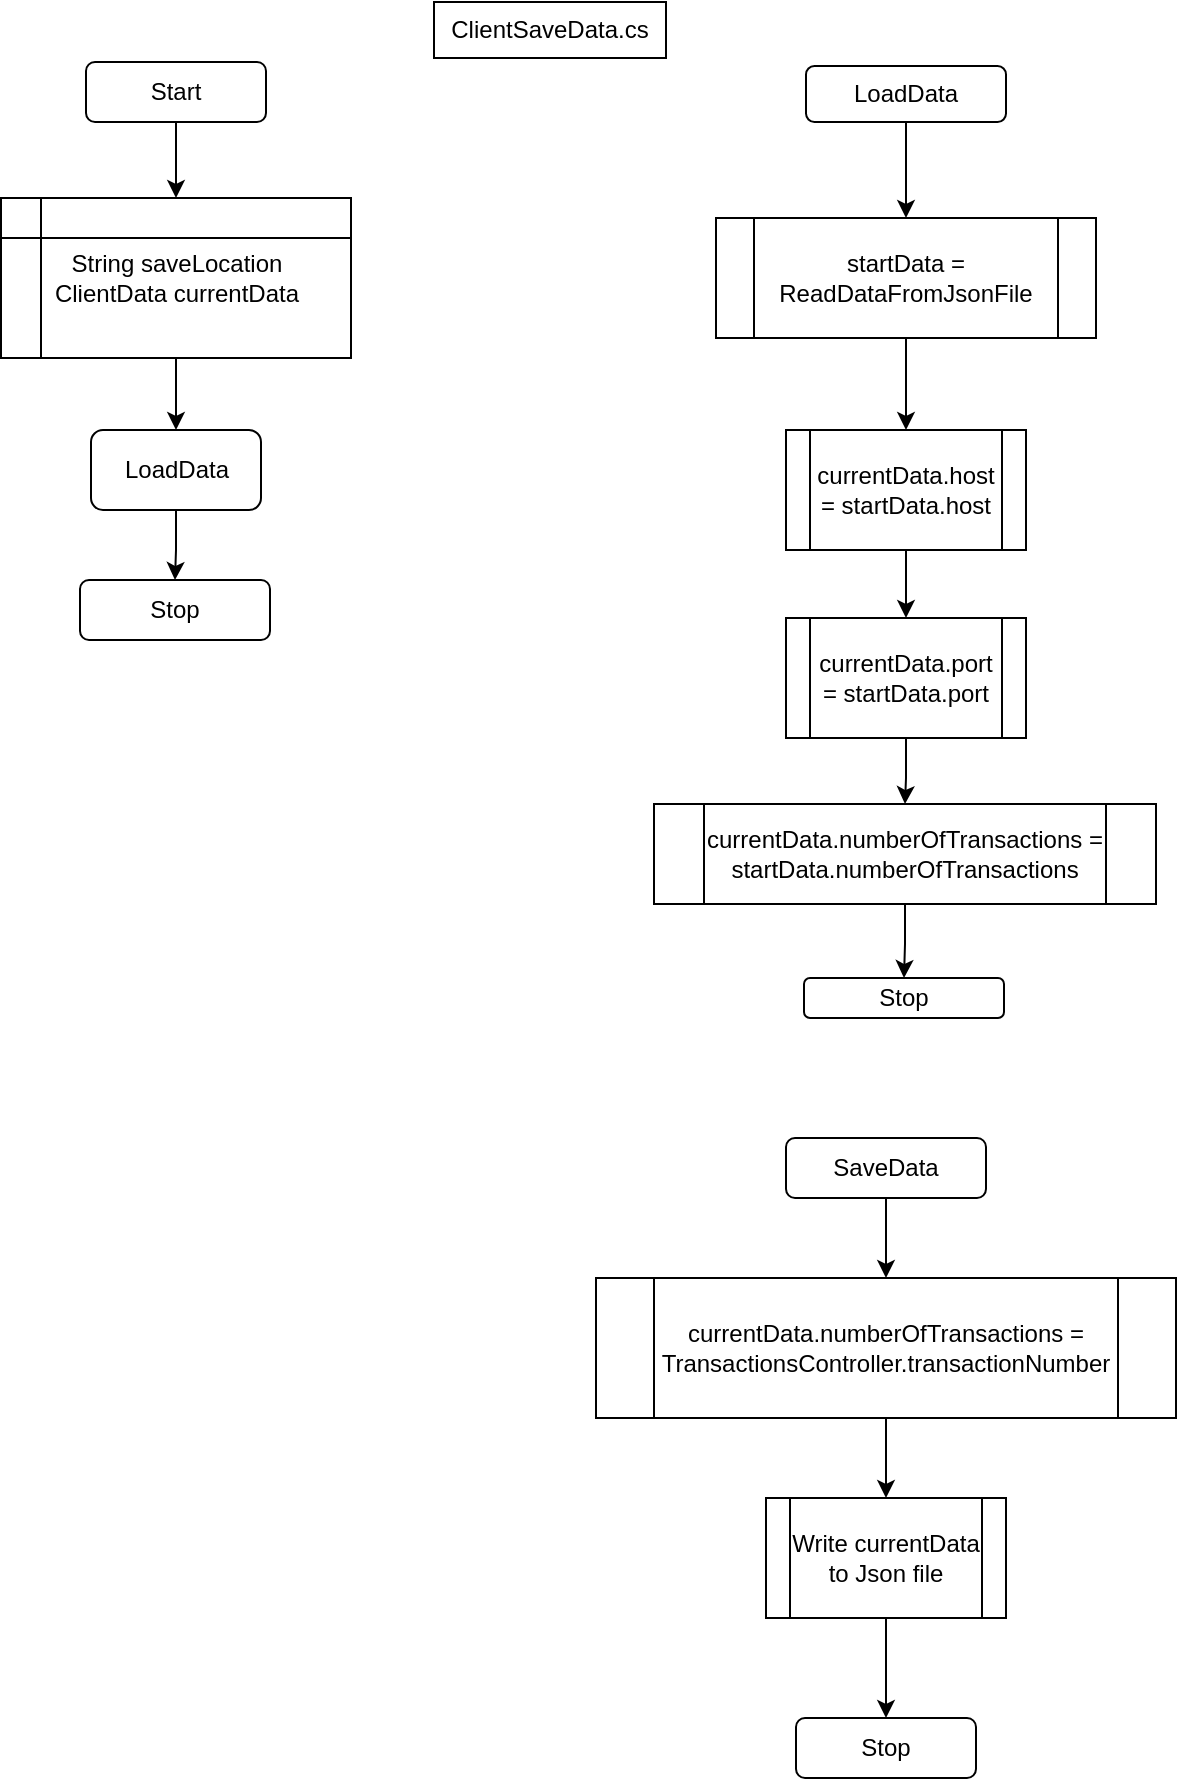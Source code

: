<mxfile version="20.3.0" type="device"><diagram id="CEXuB3byfZWBINGKoxxW" name="Page-1"><mxGraphModel dx="630" dy="537" grid="1" gridSize="10" guides="1" tooltips="1" connect="1" arrows="1" fold="1" page="1" pageScale="1" pageWidth="827" pageHeight="1169" math="0" shadow="0"><root><mxCell id="0"/><mxCell id="1" parent="0"/><mxCell id="O26M3i70s4ZZ7Xa3lRKe-5" style="edgeStyle=orthogonalEdgeStyle;rounded=0;orthogonalLoop=1;jettySize=auto;html=1;" parent="1" source="O26M3i70s4ZZ7Xa3lRKe-1" target="O26M3i70s4ZZ7Xa3lRKe-2" edge="1"><mxGeometry relative="1" as="geometry"/></mxCell><mxCell id="O26M3i70s4ZZ7Xa3lRKe-1" value="Start" style="rounded=1;whiteSpace=wrap;html=1;" parent="1" vertex="1"><mxGeometry x="120" y="42" width="90" height="30" as="geometry"/></mxCell><mxCell id="O26M3i70s4ZZ7Xa3lRKe-6" style="edgeStyle=orthogonalEdgeStyle;rounded=0;orthogonalLoop=1;jettySize=auto;html=1;" parent="1" source="O26M3i70s4ZZ7Xa3lRKe-2" target="O26M3i70s4ZZ7Xa3lRKe-3" edge="1"><mxGeometry relative="1" as="geometry"/></mxCell><mxCell id="O26M3i70s4ZZ7Xa3lRKe-2" value="String saveLocation&lt;br&gt;ClientData currentData" style="shape=internalStorage;whiteSpace=wrap;html=1;backgroundOutline=1;" parent="1" vertex="1"><mxGeometry x="77.5" y="110" width="175" height="80" as="geometry"/></mxCell><mxCell id="O26M3i70s4ZZ7Xa3lRKe-7" style="edgeStyle=orthogonalEdgeStyle;rounded=0;orthogonalLoop=1;jettySize=auto;html=1;" parent="1" source="O26M3i70s4ZZ7Xa3lRKe-3" target="O26M3i70s4ZZ7Xa3lRKe-4" edge="1"><mxGeometry relative="1" as="geometry"/></mxCell><mxCell id="O26M3i70s4ZZ7Xa3lRKe-3" value="LoadData" style="rounded=1;whiteSpace=wrap;html=1;" parent="1" vertex="1"><mxGeometry x="122.5" y="226" width="85" height="40" as="geometry"/></mxCell><mxCell id="O26M3i70s4ZZ7Xa3lRKe-4" value="Stop" style="rounded=1;whiteSpace=wrap;html=1;" parent="1" vertex="1"><mxGeometry x="117" y="301" width="95" height="30" as="geometry"/></mxCell><mxCell id="O26M3i70s4ZZ7Xa3lRKe-13" style="edgeStyle=orthogonalEdgeStyle;rounded=0;orthogonalLoop=1;jettySize=auto;html=1;entryX=0.5;entryY=0;entryDx=0;entryDy=0;" parent="1" source="O26M3i70s4ZZ7Xa3lRKe-8" target="O26M3i70s4ZZ7Xa3lRKe-9" edge="1"><mxGeometry relative="1" as="geometry"/></mxCell><mxCell id="O26M3i70s4ZZ7Xa3lRKe-8" value="LoadData" style="rounded=1;whiteSpace=wrap;html=1;" parent="1" vertex="1"><mxGeometry x="480" y="44" width="100" height="28" as="geometry"/></mxCell><mxCell id="O26M3i70s4ZZ7Xa3lRKe-14" style="edgeStyle=orthogonalEdgeStyle;rounded=0;orthogonalLoop=1;jettySize=auto;html=1;entryX=0.5;entryY=0;entryDx=0;entryDy=0;" parent="1" source="O26M3i70s4ZZ7Xa3lRKe-9" target="O26M3i70s4ZZ7Xa3lRKe-10" edge="1"><mxGeometry relative="1" as="geometry"/></mxCell><mxCell id="O26M3i70s4ZZ7Xa3lRKe-9" value="startData = ReadDataFromJsonFile" style="shape=process;whiteSpace=wrap;html=1;backgroundOutline=1;" parent="1" vertex="1"><mxGeometry x="435" y="120" width="190" height="60" as="geometry"/></mxCell><mxCell id="O26M3i70s4ZZ7Xa3lRKe-15" style="edgeStyle=orthogonalEdgeStyle;rounded=0;orthogonalLoop=1;jettySize=auto;html=1;entryX=0.5;entryY=0;entryDx=0;entryDy=0;" parent="1" source="O26M3i70s4ZZ7Xa3lRKe-10" target="O26M3i70s4ZZ7Xa3lRKe-11" edge="1"><mxGeometry relative="1" as="geometry"/></mxCell><mxCell id="O26M3i70s4ZZ7Xa3lRKe-10" value="currentData.host = startData.host" style="shape=process;whiteSpace=wrap;html=1;backgroundOutline=1;" parent="1" vertex="1"><mxGeometry x="470" y="226" width="120" height="60" as="geometry"/></mxCell><mxCell id="O26M3i70s4ZZ7Xa3lRKe-16" style="edgeStyle=orthogonalEdgeStyle;rounded=0;orthogonalLoop=1;jettySize=auto;html=1;entryX=0.5;entryY=0;entryDx=0;entryDy=0;" parent="1" source="O26M3i70s4ZZ7Xa3lRKe-11" target="O26M3i70s4ZZ7Xa3lRKe-12" edge="1"><mxGeometry relative="1" as="geometry"/></mxCell><mxCell id="O26M3i70s4ZZ7Xa3lRKe-11" value="currentData.port = startData.port" style="shape=process;whiteSpace=wrap;html=1;backgroundOutline=1;" parent="1" vertex="1"><mxGeometry x="470" y="320" width="120" height="60" as="geometry"/></mxCell><mxCell id="O26M3i70s4ZZ7Xa3lRKe-18" style="edgeStyle=orthogonalEdgeStyle;rounded=0;orthogonalLoop=1;jettySize=auto;html=1;entryX=0.5;entryY=0;entryDx=0;entryDy=0;" parent="1" source="O26M3i70s4ZZ7Xa3lRKe-12" target="O26M3i70s4ZZ7Xa3lRKe-17" edge="1"><mxGeometry relative="1" as="geometry"/></mxCell><mxCell id="O26M3i70s4ZZ7Xa3lRKe-12" value="currentData.numberOfTransactions = startData.numberOfTransactions" style="shape=process;whiteSpace=wrap;html=1;backgroundOutline=1;" parent="1" vertex="1"><mxGeometry x="404" y="413" width="251" height="50" as="geometry"/></mxCell><mxCell id="O26M3i70s4ZZ7Xa3lRKe-17" value="Stop" style="rounded=1;whiteSpace=wrap;html=1;" parent="1" vertex="1"><mxGeometry x="479" y="500" width="100" height="20" as="geometry"/></mxCell><mxCell id="O26M3i70s4ZZ7Xa3lRKe-23" style="edgeStyle=orthogonalEdgeStyle;rounded=0;orthogonalLoop=1;jettySize=auto;html=1;" parent="1" source="O26M3i70s4ZZ7Xa3lRKe-19" target="O26M3i70s4ZZ7Xa3lRKe-20" edge="1"><mxGeometry relative="1" as="geometry"/></mxCell><mxCell id="O26M3i70s4ZZ7Xa3lRKe-19" value="SaveData" style="rounded=1;whiteSpace=wrap;html=1;" parent="1" vertex="1"><mxGeometry x="470" y="580" width="100" height="30" as="geometry"/></mxCell><mxCell id="O26M3i70s4ZZ7Xa3lRKe-24" style="edgeStyle=orthogonalEdgeStyle;rounded=0;orthogonalLoop=1;jettySize=auto;html=1;entryX=0.5;entryY=0;entryDx=0;entryDy=0;" parent="1" source="O26M3i70s4ZZ7Xa3lRKe-20" target="O26M3i70s4ZZ7Xa3lRKe-21" edge="1"><mxGeometry relative="1" as="geometry"/></mxCell><mxCell id="O26M3i70s4ZZ7Xa3lRKe-20" value="currentData.numberOfTransactions = TransactionsController.transactionNumber" style="shape=process;whiteSpace=wrap;html=1;backgroundOutline=1;" parent="1" vertex="1"><mxGeometry x="375" y="650" width="290" height="70" as="geometry"/></mxCell><mxCell id="O26M3i70s4ZZ7Xa3lRKe-25" style="edgeStyle=orthogonalEdgeStyle;rounded=0;orthogonalLoop=1;jettySize=auto;html=1;entryX=0.5;entryY=0;entryDx=0;entryDy=0;" parent="1" source="O26M3i70s4ZZ7Xa3lRKe-21" target="O26M3i70s4ZZ7Xa3lRKe-22" edge="1"><mxGeometry relative="1" as="geometry"/></mxCell><mxCell id="O26M3i70s4ZZ7Xa3lRKe-21" value="Write currentData to Json file" style="shape=process;whiteSpace=wrap;html=1;backgroundOutline=1;" parent="1" vertex="1"><mxGeometry x="460" y="760" width="120" height="60" as="geometry"/></mxCell><mxCell id="O26M3i70s4ZZ7Xa3lRKe-22" value="Stop" style="rounded=1;whiteSpace=wrap;html=1;" parent="1" vertex="1"><mxGeometry x="475" y="870" width="90" height="30" as="geometry"/></mxCell><mxCell id="kC4jS0OUFUmRIvsUrVLT-1" value="ClientSaveData.cs" style="rounded=0;whiteSpace=wrap;html=1;" vertex="1" parent="1"><mxGeometry x="294" y="12" width="116" height="28" as="geometry"/></mxCell></root></mxGraphModel></diagram></mxfile>